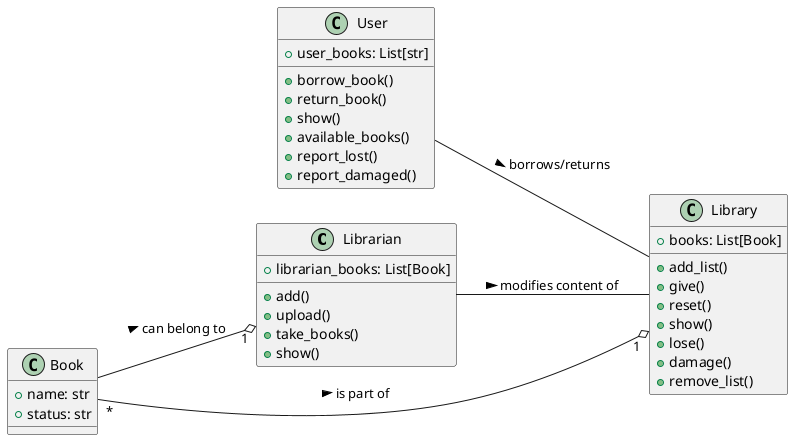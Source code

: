 @startuml
left to right direction

class Librarian{
+librarian_books: List[Book]
+add()
+upload()
+take_books()
+show()
}
class User{
+user_books: List[str]
+borrow_book()
+return_book()
+show()
+available_books()
+report_lost()
+report_damaged()
}
class Book{
+ name: str
+ status: str
}
class Library{
    +books: List[Book]
    +add_list()
    +give()
    +reset()
    +show()
    +lose()
    +damage()
    +remove_list()
}

Book"*"--o "1"Library: > is part of
Book--o "1"Librarian: > can belong to

User-- Library:> borrows/returns
Librarian-- Library: > modifies content of
@enduml